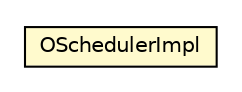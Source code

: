 #!/usr/local/bin/dot
#
# Class diagram 
# Generated by UMLGraph version R5_6-24-gf6e263 (http://www.umlgraph.org/)
#

digraph G {
	edge [fontname="Helvetica",fontsize=10,labelfontname="Helvetica",labelfontsize=10];
	node [fontname="Helvetica",fontsize=10,shape=plaintext];
	nodesep=0.25;
	ranksep=0.5;
	// com.orientechnologies.orient.core.schedule.OSchedulerImpl
	c6241902 [label=<<table title="com.orientechnologies.orient.core.schedule.OSchedulerImpl" border="0" cellborder="1" cellspacing="0" cellpadding="2" port="p" bgcolor="lemonChiffon" href="./OSchedulerImpl.html">
		<tr><td><table border="0" cellspacing="0" cellpadding="1">
<tr><td align="center" balign="center"> OSchedulerImpl </td></tr>
		</table></td></tr>
		</table>>, URL="./OSchedulerImpl.html", fontname="Helvetica", fontcolor="black", fontsize=10.0];
}

